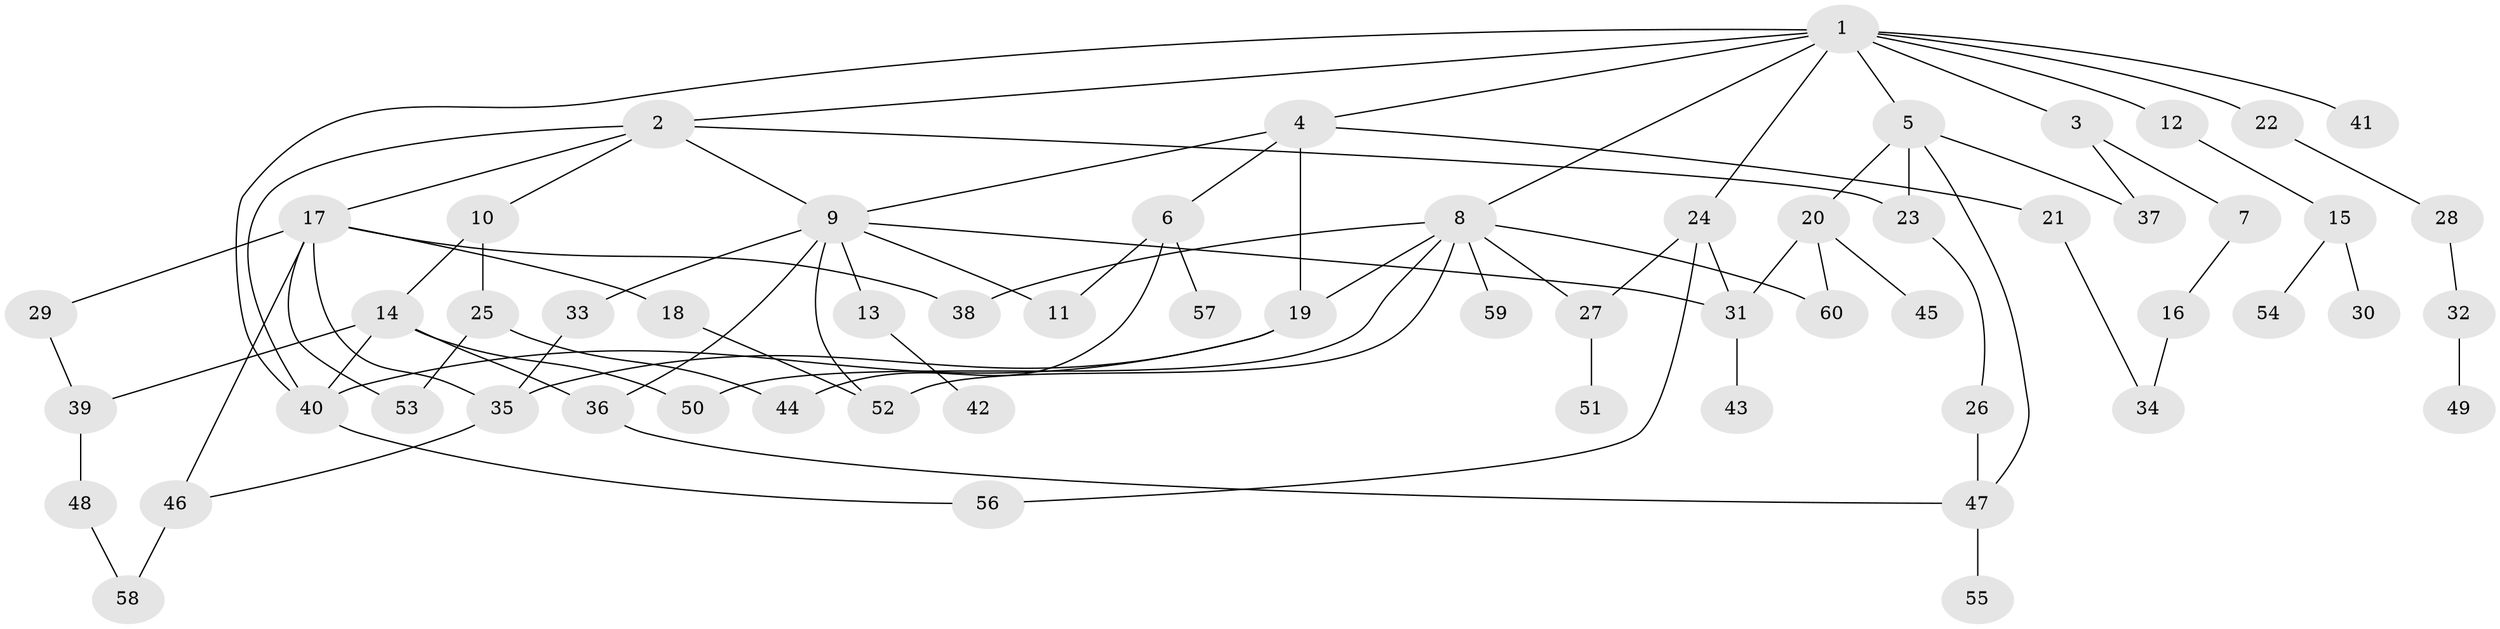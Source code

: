 // coarse degree distribution, {12: 0.02702702702702703, 11: 0.02702702702702703, 2: 0.2702702702702703, 6: 0.05405405405405406, 10: 0.02702702702702703, 7: 0.02702702702702703, 4: 0.08108108108108109, 1: 0.24324324324324326, 5: 0.05405405405405406, 3: 0.1891891891891892}
// Generated by graph-tools (version 1.1) at 2025/41/03/06/25 10:41:27]
// undirected, 60 vertices, 87 edges
graph export_dot {
graph [start="1"]
  node [color=gray90,style=filled];
  1;
  2;
  3;
  4;
  5;
  6;
  7;
  8;
  9;
  10;
  11;
  12;
  13;
  14;
  15;
  16;
  17;
  18;
  19;
  20;
  21;
  22;
  23;
  24;
  25;
  26;
  27;
  28;
  29;
  30;
  31;
  32;
  33;
  34;
  35;
  36;
  37;
  38;
  39;
  40;
  41;
  42;
  43;
  44;
  45;
  46;
  47;
  48;
  49;
  50;
  51;
  52;
  53;
  54;
  55;
  56;
  57;
  58;
  59;
  60;
  1 -- 2;
  1 -- 3;
  1 -- 4;
  1 -- 5;
  1 -- 8;
  1 -- 12;
  1 -- 22;
  1 -- 24;
  1 -- 40;
  1 -- 41;
  2 -- 10;
  2 -- 17;
  2 -- 23;
  2 -- 9;
  2 -- 40;
  3 -- 7;
  3 -- 37;
  4 -- 6;
  4 -- 9;
  4 -- 19;
  4 -- 21;
  5 -- 20;
  5 -- 37;
  5 -- 47;
  5 -- 23;
  6 -- 44;
  6 -- 57;
  6 -- 11;
  7 -- 16;
  8 -- 50;
  8 -- 52;
  8 -- 59;
  8 -- 60;
  8 -- 38;
  8 -- 27;
  8 -- 19;
  9 -- 11;
  9 -- 13;
  9 -- 33;
  9 -- 36;
  9 -- 52;
  9 -- 31;
  10 -- 14;
  10 -- 25;
  12 -- 15;
  13 -- 42;
  14 -- 50;
  14 -- 40;
  14 -- 36;
  14 -- 39;
  15 -- 30;
  15 -- 54;
  16 -- 34;
  17 -- 18;
  17 -- 29;
  17 -- 35;
  17 -- 38;
  17 -- 46;
  17 -- 53;
  18 -- 52;
  19 -- 40;
  19 -- 35;
  20 -- 45;
  20 -- 31;
  20 -- 60;
  21 -- 34;
  22 -- 28;
  23 -- 26;
  24 -- 27;
  24 -- 31;
  24 -- 56;
  25 -- 53;
  25 -- 44;
  26 -- 47;
  27 -- 51;
  28 -- 32;
  29 -- 39;
  31 -- 43;
  32 -- 49;
  33 -- 35;
  35 -- 46;
  36 -- 47;
  39 -- 48;
  40 -- 56;
  46 -- 58;
  47 -- 55;
  48 -- 58;
}
